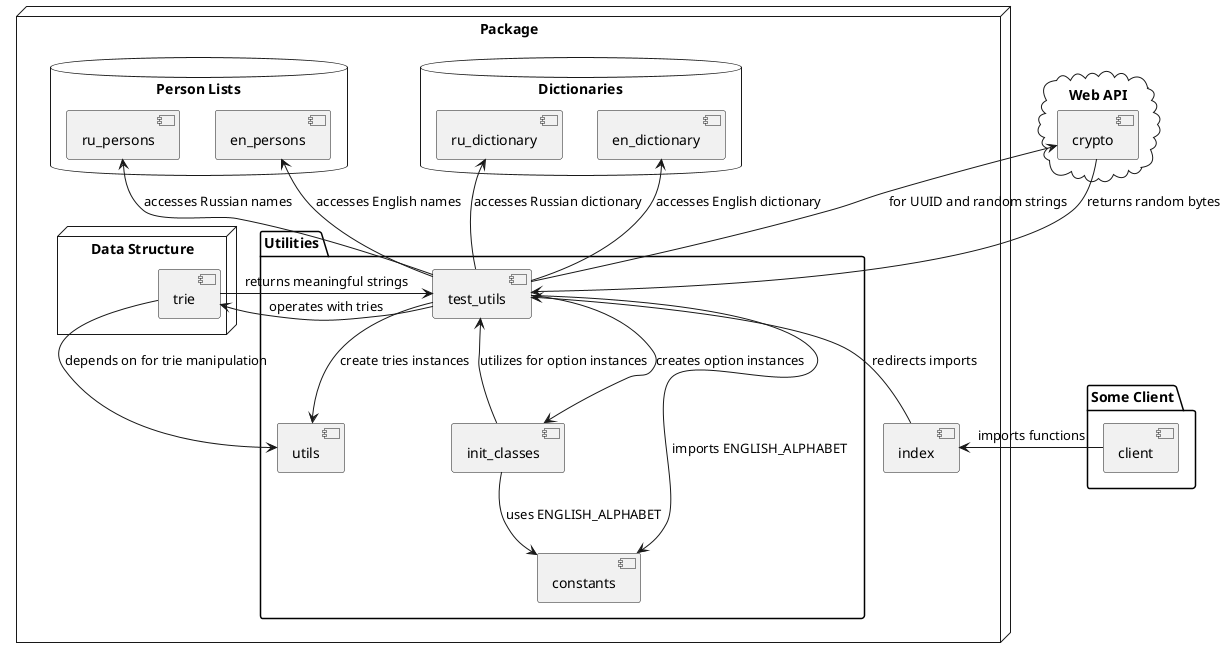 @startuml
package "Some Client" {
  [client]
}

node "Package" {
  [index]
  package "Utilities" {
    [test_utils]
    [init_classes]
    [utils]
    [constants]
  }
  database "Dictionaries" {
    [en_dictionary]
    [ru_dictionary]
  }

  database "Person Lists" {
    [en_persons]
    [ru_persons]
  }

  node "Data Structure" {
    [trie]
  }
}

cloud "Web API" {
  [crypto]
}

client -l-> index : imports functions
index -u-> test_utils : redirects imports

test_utils --> constants : imports ENGLISH_ALPHABET
test_utils -l-> trie : operates with tries
test_utils -u-> crypto : for UUID and random strings

test_utils --> init_classes : creates option instances
test_utils --> utils : create tries instances
test_utils -u-> en_persons : accesses English names
test_utils -u-> ru_persons : accesses Russian names

test_utils -u-> en_dictionary : accesses English dictionary
test_utils -u-> ru_dictionary : accesses Russian dictionary

crypto --> test_utils : returns random bytes

init_classes --> constants : uses ENGLISH_ALPHABET
init_classes -l-> test_utils : utilizes for option instances

trie -u-> utils : depends on for trie manipulation
trie --> test_utils : returns meaningful strings
@enduml